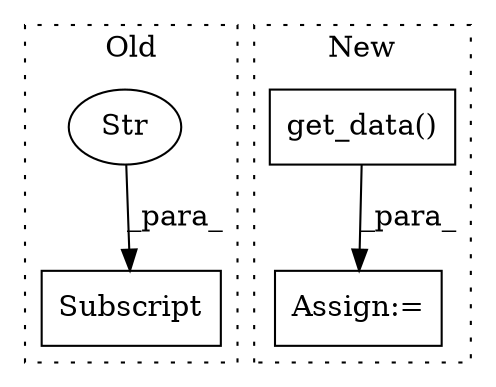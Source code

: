 digraph G {
subgraph cluster0 {
1 [label="Subscript" a="63" s="3764,0" l="14,0" shape="box"];
3 [label="Str" a="66" s="3771" l="6" shape="ellipse"];
label = "Old";
style="dotted";
}
subgraph cluster1 {
2 [label="get_data()" a="75" s="3951,3976" l="22,1" shape="box"];
4 [label="Assign:=" a="68" s="3948" l="3" shape="box"];
label = "New";
style="dotted";
}
2 -> 4 [label="_para_"];
3 -> 1 [label="_para_"];
}